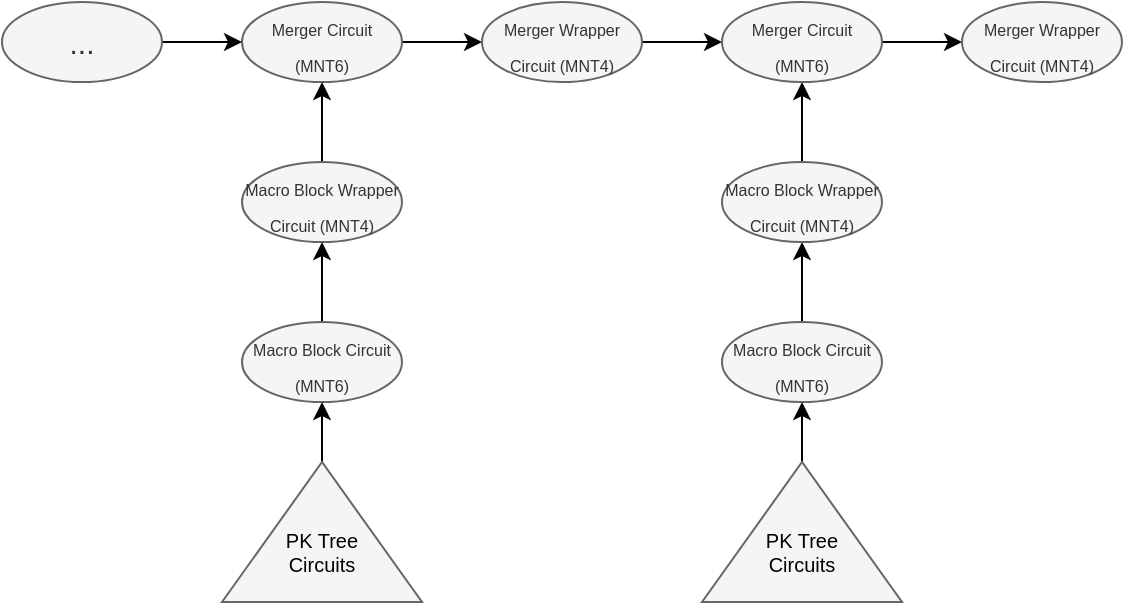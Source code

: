 <mxfile version="21.2.9" type="google">
  <diagram id="C5RBs43oDa-KdzZeNtuy" name="Page-1">
    <mxGraphModel grid="1" page="1" gridSize="10" guides="1" tooltips="1" connect="1" arrows="1" fold="1" pageScale="1" pageWidth="3300" pageHeight="4681" math="0" shadow="0">
      <root>
        <mxCell id="WIyWlLk6GJQsqaUBKTNV-0" />
        <mxCell id="WIyWlLk6GJQsqaUBKTNV-1" parent="WIyWlLk6GJQsqaUBKTNV-0" />
        <mxCell id="DvchbdSIZYe9JUQncs_V-74" style="edgeStyle=orthogonalEdgeStyle;rounded=0;jumpStyle=arc;orthogonalLoop=1;jettySize=auto;html=1;exitX=0.5;exitY=0;exitDx=0;exitDy=0;entryX=0.5;entryY=1;entryDx=0;entryDy=0;endArrow=classic;endFill=1;fontSize=10;" edge="1" parent="WIyWlLk6GJQsqaUBKTNV-1" source="DvchbdSIZYe9JUQncs_V-31" target="DvchbdSIZYe9JUQncs_V-33">
          <mxGeometry relative="1" as="geometry" />
        </mxCell>
        <mxCell id="DvchbdSIZYe9JUQncs_V-31" value="&lt;font style=&quot;font-size: 8px&quot;&gt;Macro Block Circuit (MNT6)&lt;br&gt;&lt;/font&gt;" style="ellipse;whiteSpace=wrap;html=1;rounded=0;fontSize=15;fillColor=#f5f5f5;strokeColor=#666666;fontColor=#333333;" vertex="1" parent="WIyWlLk6GJQsqaUBKTNV-1">
          <mxGeometry x="680" y="280" width="80" height="40" as="geometry" />
        </mxCell>
        <mxCell id="DvchbdSIZYe9JUQncs_V-79" style="edgeStyle=orthogonalEdgeStyle;rounded=0;jumpStyle=arc;orthogonalLoop=1;jettySize=auto;html=1;exitX=1;exitY=0.5;exitDx=0;exitDy=0;entryX=0;entryY=0.5;entryDx=0;entryDy=0;endArrow=classic;endFill=1;fontSize=10;" edge="1" parent="WIyWlLk6GJQsqaUBKTNV-1" source="DvchbdSIZYe9JUQncs_V-32" target="DvchbdSIZYe9JUQncs_V-36">
          <mxGeometry relative="1" as="geometry" />
        </mxCell>
        <mxCell id="DvchbdSIZYe9JUQncs_V-32" value="&lt;font style=&quot;font-size: 8px&quot;&gt;Merger Circuit (MNT6)&lt;br&gt;&lt;/font&gt;" style="ellipse;whiteSpace=wrap;html=1;rounded=0;fontSize=15;fillColor=#f5f5f5;strokeColor=#666666;fontColor=#333333;" vertex="1" parent="WIyWlLk6GJQsqaUBKTNV-1">
          <mxGeometry x="440" y="120" width="80" height="40" as="geometry" />
        </mxCell>
        <mxCell id="DvchbdSIZYe9JUQncs_V-75" style="edgeStyle=orthogonalEdgeStyle;rounded=0;jumpStyle=arc;orthogonalLoop=1;jettySize=auto;html=1;exitX=0.5;exitY=0;exitDx=0;exitDy=0;entryX=0.5;entryY=1;entryDx=0;entryDy=0;endArrow=classic;endFill=1;fontSize=10;" edge="1" parent="WIyWlLk6GJQsqaUBKTNV-1" source="DvchbdSIZYe9JUQncs_V-33" target="DvchbdSIZYe9JUQncs_V-37">
          <mxGeometry relative="1" as="geometry" />
        </mxCell>
        <mxCell id="DvchbdSIZYe9JUQncs_V-33" value="&lt;font style=&quot;font-size: 8px&quot;&gt;Macro Block Wrapper Circuit (MNT4)&lt;br&gt;&lt;/font&gt;" style="ellipse;whiteSpace=wrap;html=1;rounded=0;fontSize=15;fillColor=#f5f5f5;strokeColor=#666666;fontColor=#333333;" vertex="1" parent="WIyWlLk6GJQsqaUBKTNV-1">
          <mxGeometry x="680" y="200" width="80" height="40" as="geometry" />
        </mxCell>
        <mxCell id="DvchbdSIZYe9JUQncs_V-80" style="edgeStyle=orthogonalEdgeStyle;rounded=0;jumpStyle=arc;orthogonalLoop=1;jettySize=auto;html=1;exitX=1;exitY=0.5;exitDx=0;exitDy=0;entryX=0;entryY=0.5;entryDx=0;entryDy=0;endArrow=classic;endFill=1;fontSize=10;" edge="1" parent="WIyWlLk6GJQsqaUBKTNV-1" source="DvchbdSIZYe9JUQncs_V-36" target="DvchbdSIZYe9JUQncs_V-37">
          <mxGeometry relative="1" as="geometry" />
        </mxCell>
        <mxCell id="DvchbdSIZYe9JUQncs_V-36" value="&lt;font style=&quot;font-size: 8px&quot;&gt;Merger Wrapper Circuit (MNT4)&lt;br&gt;&lt;/font&gt;" style="ellipse;whiteSpace=wrap;html=1;rounded=0;fontSize=15;fillColor=#f5f5f5;strokeColor=#666666;fontColor=#333333;" vertex="1" parent="WIyWlLk6GJQsqaUBKTNV-1">
          <mxGeometry x="560" y="120" width="80" height="40" as="geometry" />
        </mxCell>
        <mxCell id="DvchbdSIZYe9JUQncs_V-82" style="edgeStyle=orthogonalEdgeStyle;rounded=0;jumpStyle=arc;orthogonalLoop=1;jettySize=auto;html=1;exitX=1;exitY=0.5;exitDx=0;exitDy=0;entryX=0;entryY=0.5;entryDx=0;entryDy=0;endArrow=classic;endFill=1;fontSize=10;" edge="1" parent="WIyWlLk6GJQsqaUBKTNV-1" source="DvchbdSIZYe9JUQncs_V-37" target="DvchbdSIZYe9JUQncs_V-81">
          <mxGeometry relative="1" as="geometry" />
        </mxCell>
        <mxCell id="DvchbdSIZYe9JUQncs_V-37" value="&lt;font style=&quot;font-size: 8px&quot;&gt;Merger Circuit (MNT6)&lt;br&gt;&lt;/font&gt;" style="ellipse;whiteSpace=wrap;html=1;rounded=0;fontSize=15;fillColor=#f5f5f5;strokeColor=#666666;fontColor=#333333;" vertex="1" parent="WIyWlLk6GJQsqaUBKTNV-1">
          <mxGeometry x="680" y="120" width="80" height="40" as="geometry" />
        </mxCell>
        <mxCell id="DvchbdSIZYe9JUQncs_V-78" style="edgeStyle=orthogonalEdgeStyle;rounded=0;jumpStyle=arc;orthogonalLoop=1;jettySize=auto;html=1;exitX=0.5;exitY=0;exitDx=0;exitDy=0;entryX=0.5;entryY=1;entryDx=0;entryDy=0;endArrow=classic;endFill=1;fontSize=10;" edge="1" parent="WIyWlLk6GJQsqaUBKTNV-1" source="DvchbdSIZYe9JUQncs_V-38" target="DvchbdSIZYe9JUQncs_V-32">
          <mxGeometry relative="1" as="geometry" />
        </mxCell>
        <mxCell id="DvchbdSIZYe9JUQncs_V-38" value="&lt;font style=&quot;font-size: 8px&quot;&gt;Macro Block Wrapper Circuit (MNT4)&lt;br&gt;&lt;/font&gt;" style="ellipse;whiteSpace=wrap;html=1;rounded=0;fontSize=15;fillColor=#f5f5f5;strokeColor=#666666;fontColor=#333333;" vertex="1" parent="WIyWlLk6GJQsqaUBKTNV-1">
          <mxGeometry x="440" y="200" width="80" height="40" as="geometry" />
        </mxCell>
        <mxCell id="DvchbdSIZYe9JUQncs_V-77" style="edgeStyle=orthogonalEdgeStyle;rounded=0;jumpStyle=arc;orthogonalLoop=1;jettySize=auto;html=1;exitX=0.5;exitY=0;exitDx=0;exitDy=0;entryX=0.5;entryY=1;entryDx=0;entryDy=0;endArrow=classic;endFill=1;fontSize=10;" edge="1" parent="WIyWlLk6GJQsqaUBKTNV-1" source="DvchbdSIZYe9JUQncs_V-39" target="DvchbdSIZYe9JUQncs_V-38">
          <mxGeometry relative="1" as="geometry" />
        </mxCell>
        <mxCell id="DvchbdSIZYe9JUQncs_V-39" value="&lt;font style=&quot;font-size: 8px&quot;&gt;Macro Block Circuit (MNT6)&lt;br&gt;&lt;/font&gt;" style="ellipse;whiteSpace=wrap;html=1;rounded=0;fontSize=15;fillColor=#f5f5f5;strokeColor=#666666;fontColor=#333333;" vertex="1" parent="WIyWlLk6GJQsqaUBKTNV-1">
          <mxGeometry x="440" y="280" width="80" height="40" as="geometry" />
        </mxCell>
        <mxCell id="DvchbdSIZYe9JUQncs_V-76" style="edgeStyle=orthogonalEdgeStyle;rounded=0;jumpStyle=arc;orthogonalLoop=1;jettySize=auto;html=1;exitX=0;exitY=0;exitDx=50;exitDy=0;exitPerimeter=0;entryX=0.5;entryY=1;entryDx=0;entryDy=0;endArrow=classic;endFill=1;fontSize=10;" edge="1" parent="WIyWlLk6GJQsqaUBKTNV-1" source="DvchbdSIZYe9JUQncs_V-69" target="DvchbdSIZYe9JUQncs_V-39">
          <mxGeometry relative="1" as="geometry" />
        </mxCell>
        <mxCell id="DvchbdSIZYe9JUQncs_V-69" value="" style="verticalLabelPosition=bottom;verticalAlign=top;html=1;shape=mxgraph.basic.acute_triangle;dx=0.5;rounded=0;fontSize=15;fillColor=#f5f5f5;strokeColor=#666666;fontColor=#333333;" vertex="1" parent="WIyWlLk6GJQsqaUBKTNV-1">
          <mxGeometry x="430" y="350" width="100" height="70" as="geometry" />
        </mxCell>
        <mxCell id="DvchbdSIZYe9JUQncs_V-70" value="PK Tree Circuits" style="text;html=1;strokeColor=none;fillColor=none;align=center;verticalAlign=middle;whiteSpace=wrap;rounded=0;fontSize=10;" vertex="1" parent="WIyWlLk6GJQsqaUBKTNV-1">
          <mxGeometry x="455" y="380" width="50" height="30" as="geometry" />
        </mxCell>
        <mxCell id="DvchbdSIZYe9JUQncs_V-73" style="edgeStyle=orthogonalEdgeStyle;rounded=0;jumpStyle=arc;orthogonalLoop=1;jettySize=auto;html=1;exitX=0;exitY=0;exitDx=50;exitDy=0;exitPerimeter=0;entryX=0.5;entryY=1;entryDx=0;entryDy=0;endArrow=classic;endFill=1;fontSize=10;" edge="1" parent="WIyWlLk6GJQsqaUBKTNV-1" source="DvchbdSIZYe9JUQncs_V-71" target="DvchbdSIZYe9JUQncs_V-31">
          <mxGeometry relative="1" as="geometry" />
        </mxCell>
        <mxCell id="DvchbdSIZYe9JUQncs_V-71" value="" style="verticalLabelPosition=bottom;verticalAlign=top;html=1;shape=mxgraph.basic.acute_triangle;dx=0.5;rounded=0;fontSize=15;fillColor=#f5f5f5;strokeColor=#666666;fontColor=#333333;" vertex="1" parent="WIyWlLk6GJQsqaUBKTNV-1">
          <mxGeometry x="670" y="350" width="100" height="70" as="geometry" />
        </mxCell>
        <mxCell id="DvchbdSIZYe9JUQncs_V-72" value="PK Tree Circuits" style="text;html=1;strokeColor=none;fillColor=none;align=center;verticalAlign=middle;whiteSpace=wrap;rounded=0;fontSize=10;" vertex="1" parent="WIyWlLk6GJQsqaUBKTNV-1">
          <mxGeometry x="695" y="380" width="50" height="30" as="geometry" />
        </mxCell>
        <mxCell id="DvchbdSIZYe9JUQncs_V-81" value="&lt;font style=&quot;font-size: 8px&quot;&gt;Merger Wrapper Circuit (MNT4)&lt;br&gt;&lt;/font&gt;" style="ellipse;whiteSpace=wrap;html=1;rounded=0;fontSize=15;fillColor=#f5f5f5;strokeColor=#666666;fontColor=#333333;" vertex="1" parent="WIyWlLk6GJQsqaUBKTNV-1">
          <mxGeometry x="800" y="120" width="80" height="40" as="geometry" />
        </mxCell>
        <mxCell id="DvchbdSIZYe9JUQncs_V-84" style="edgeStyle=orthogonalEdgeStyle;rounded=0;jumpStyle=arc;orthogonalLoop=1;jettySize=auto;html=1;exitX=1;exitY=0.5;exitDx=0;exitDy=0;entryX=0;entryY=0.5;entryDx=0;entryDy=0;endArrow=classic;endFill=1;fontSize=10;" edge="1" parent="WIyWlLk6GJQsqaUBKTNV-1" source="DvchbdSIZYe9JUQncs_V-83" target="DvchbdSIZYe9JUQncs_V-32">
          <mxGeometry relative="1" as="geometry" />
        </mxCell>
        <mxCell id="DvchbdSIZYe9JUQncs_V-83" value="..." style="ellipse;whiteSpace=wrap;html=1;rounded=0;fontSize=15;fillColor=#f5f5f5;strokeColor=#666666;fontColor=#333333;" vertex="1" parent="WIyWlLk6GJQsqaUBKTNV-1">
          <mxGeometry x="320" y="120" width="80" height="40" as="geometry" />
        </mxCell>
      </root>
    </mxGraphModel>
  </diagram>
</mxfile>
